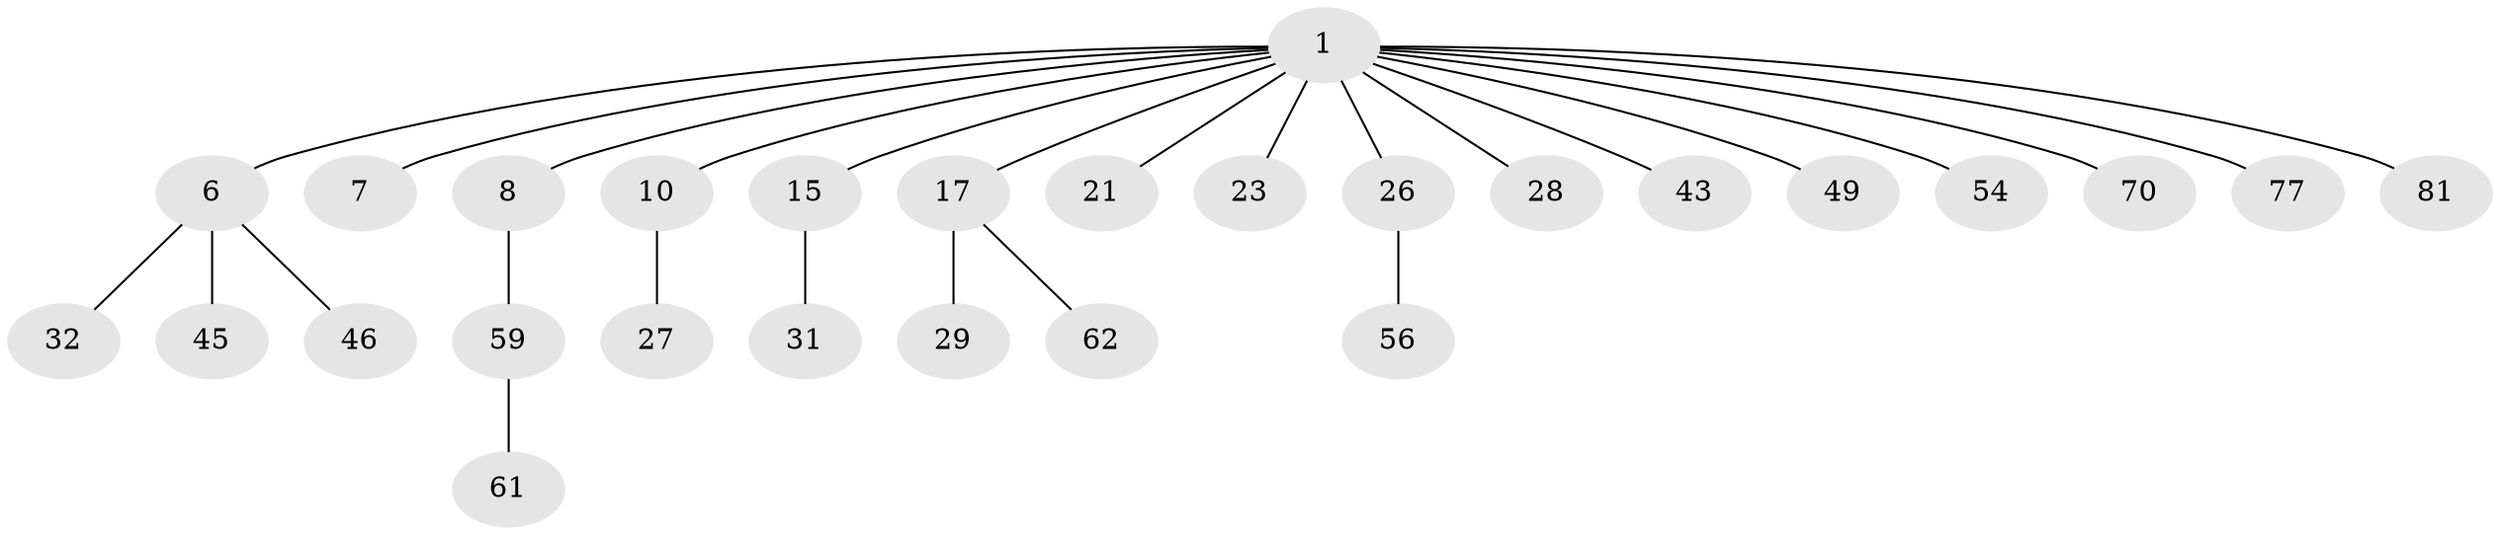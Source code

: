 // original degree distribution, {5: 0.06593406593406594, 4: 0.054945054945054944, 3: 0.13186813186813187, 1: 0.46153846153846156, 2: 0.2857142857142857}
// Generated by graph-tools (version 1.1) at 2025/19/03/04/25 18:19:20]
// undirected, 27 vertices, 26 edges
graph export_dot {
graph [start="1"]
  node [color=gray90,style=filled];
  1 [super="+2+4+3"];
  6 [super="+19+41+22"];
  7 [super="+12+66"];
  8 [super="+39+14"];
  10 [super="+71+18"];
  15 [super="+91+85+60+25"];
  17 [super="+42"];
  21 [super="+52"];
  23 [super="+73+64"];
  26 [super="+51+50"];
  27;
  28 [super="+33"];
  29 [super="+58"];
  31 [super="+44"];
  32 [super="+75+53"];
  43 [super="+78"];
  45;
  46 [super="+48"];
  49;
  54 [super="+55"];
  56 [super="+86"];
  59;
  61;
  62;
  70 [super="+76"];
  77;
  81;
  1 -- 6;
  1 -- 21;
  1 -- 26;
  1 -- 10;
  1 -- 43;
  1 -- 15;
  1 -- 77;
  1 -- 17;
  1 -- 70;
  1 -- 7;
  1 -- 8;
  1 -- 81;
  1 -- 49;
  1 -- 54;
  1 -- 23;
  1 -- 28;
  6 -- 32;
  6 -- 46;
  6 -- 45;
  8 -- 59;
  10 -- 27;
  15 -- 31;
  17 -- 29;
  17 -- 62;
  26 -- 56;
  59 -- 61;
}
